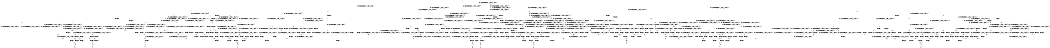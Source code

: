 digraph BCG {
size = "7, 10.5";
center = TRUE;
node [shape = circle];
0 [peripheries = 2];
0 -> 1 [label = "EX !0 !ATOMIC_EXCH_BRANCH (1, +1, TRUE, +0, 3, TRUE) !{}"];
0 -> 2 [label = "EX !2 !ATOMIC_EXCH_BRANCH (1, +1, TRUE, +1, 1, FALSE) !{}"];
0 -> 3 [label = "EX !1 !ATOMIC_EXCH_BRANCH (1, +0, TRUE, +0, 1, TRUE) !{}"];
1 -> 4 [label = "EX !2 !ATOMIC_EXCH_BRANCH (1, +1, TRUE, +1, 1, TRUE) !{0}"];
1 -> 5 [label = "EX !1 !ATOMIC_EXCH_BRANCH (1, +0, TRUE, +0, 1, FALSE) !{0}"];
1 -> 6 [label = "TERMINATE !0"];
2 -> 7 [label = "EX !0 !ATOMIC_EXCH_BRANCH (1, +1, TRUE, +0, 3, FALSE) !{0, 1, 2}"];
2 -> 8 [label = "EX !1 !ATOMIC_EXCH_BRANCH (1, +0, TRUE, +0, 1, FALSE) !{0, 1, 2}"];
2 -> 9 [label = "TERMINATE !2"];
2 -> 10 [label = "EX !0 !ATOMIC_EXCH_BRANCH (1, +1, TRUE, +0, 3, FALSE) !{0, 1, 2}"];
3 -> 11 [label = "EX !1 !ATOMIC_EXCH_BRANCH (1, +0, TRUE, +0, 1, TRUE) !{0, 1}"];
3 -> 12 [label = "EX !0 !ATOMIC_EXCH_BRANCH (1, +1, TRUE, +0, 3, TRUE) !{0, 1}"];
3 -> 13 [label = "EX !2 !ATOMIC_EXCH_BRANCH (1, +1, TRUE, +1, 1, FALSE) !{0, 1}"];
3 -> 14 [label = "EX !0 !ATOMIC_EXCH_BRANCH (1, +1, TRUE, +0, 3, TRUE) !{0, 1}"];
4 -> 15 [label = "EX !2 !ATOMIC_EXCH_BRANCH (1, +1, TRUE, +1, 1, TRUE) !{0, 1, 2}"];
4 -> 16 [label = "EX !1 !ATOMIC_EXCH_BRANCH (1, +0, TRUE, +0, 1, FALSE) !{0, 1, 2}"];
4 -> 17 [label = "TERMINATE !0"];
5 -> 18 [label = "EX !2 !ATOMIC_EXCH_BRANCH (1, +1, TRUE, +1, 1, FALSE) !{0, 1}"];
5 -> 19 [label = "TERMINATE !0"];
5 -> 20 [label = "TERMINATE !1"];
6 -> 21 [label = "EX !2 !ATOMIC_EXCH_BRANCH (1, +1, TRUE, +1, 1, TRUE) !{}"];
6 -> 22 [label = "EX !1 !ATOMIC_EXCH_BRANCH (1, +0, TRUE, +0, 1, FALSE) !{}"];
7 -> 7 [label = "EX !0 !ATOMIC_EXCH_BRANCH (1, +1, TRUE, +1, 2, TRUE) !{0, 1, 2}"];
7 -> 23 [label = "EX !1 !ATOMIC_EXCH_BRANCH (1, +0, TRUE, +0, 1, FALSE) !{0, 1, 2}"];
7 -> 24 [label = "TERMINATE !2"];
7 -> 10 [label = "EX !0 !ATOMIC_EXCH_BRANCH (1, +1, TRUE, +1, 2, TRUE) !{0, 1, 2}"];
8 -> 25 [label = "EX !0 !ATOMIC_EXCH_BRANCH (1, +1, TRUE, +0, 3, TRUE) !{0, 1, 2}"];
8 -> 26 [label = "TERMINATE !2"];
8 -> 27 [label = "TERMINATE !1"];
8 -> 28 [label = "EX !0 !ATOMIC_EXCH_BRANCH (1, +1, TRUE, +0, 3, TRUE) !{0, 1, 2}"];
9 -> 29 [label = "EX !0 !ATOMIC_EXCH_BRANCH (1, +1, TRUE, +0, 3, FALSE) !{0, 1}"];
9 -> 30 [label = "EX !1 !ATOMIC_EXCH_BRANCH (1, +0, TRUE, +0, 1, FALSE) !{0, 1}"];
9 -> 31 [label = "EX !0 !ATOMIC_EXCH_BRANCH (1, +1, TRUE, +0, 3, FALSE) !{0, 1}"];
10 -> 32 [label = "EX !1 !ATOMIC_EXCH_BRANCH (1, +0, TRUE, +0, 1, FALSE) !{0, 1, 2}"];
10 -> 10 [label = "EX !0 !ATOMIC_EXCH_BRANCH (1, +1, TRUE, +1, 2, TRUE) !{0, 1, 2}"];
10 -> 33 [label = "EX !1 !ATOMIC_EXCH_BRANCH (1, +0, TRUE, +0, 1, FALSE) !{0, 1, 2}"];
10 -> 34 [label = "TERMINATE !2"];
11 -> 11 [label = "EX !1 !ATOMIC_EXCH_BRANCH (1, +0, TRUE, +0, 1, TRUE) !{0, 1}"];
11 -> 12 [label = "EX !0 !ATOMIC_EXCH_BRANCH (1, +1, TRUE, +0, 3, TRUE) !{0, 1}"];
11 -> 13 [label = "EX !2 !ATOMIC_EXCH_BRANCH (1, +1, TRUE, +1, 1, FALSE) !{0, 1}"];
11 -> 14 [label = "EX !0 !ATOMIC_EXCH_BRANCH (1, +1, TRUE, +0, 3, TRUE) !{0, 1}"];
12 -> 35 [label = "EX !1 !ATOMIC_EXCH_BRANCH (1, +0, TRUE, +0, 1, FALSE) !{0, 1}"];
12 -> 36 [label = "EX !2 !ATOMIC_EXCH_BRANCH (1, +1, TRUE, +1, 1, TRUE) !{0, 1}"];
12 -> 37 [label = "TERMINATE !0"];
13 -> 8 [label = "EX !1 !ATOMIC_EXCH_BRANCH (1, +0, TRUE, +0, 1, FALSE) !{0, 1, 2}"];
13 -> 38 [label = "EX !0 !ATOMIC_EXCH_BRANCH (1, +1, TRUE, +0, 3, FALSE) !{0, 1, 2}"];
13 -> 39 [label = "TERMINATE !2"];
13 -> 40 [label = "EX !0 !ATOMIC_EXCH_BRANCH (1, +1, TRUE, +0, 3, FALSE) !{0, 1, 2}"];
14 -> 41 [label = "EX !1 !ATOMIC_EXCH_BRANCH (1, +0, TRUE, +0, 1, FALSE) !{0, 1}"];
14 -> 42 [label = "EX !1 !ATOMIC_EXCH_BRANCH (1, +0, TRUE, +0, 1, FALSE) !{0, 1}"];
14 -> 43 [label = "EX !2 !ATOMIC_EXCH_BRANCH (1, +1, TRUE, +1, 1, TRUE) !{0, 1}"];
14 -> 44 [label = "TERMINATE !0"];
15 -> 15 [label = "EX !2 !ATOMIC_EXCH_BRANCH (1, +1, TRUE, +1, 1, TRUE) !{0, 1, 2}"];
15 -> 16 [label = "EX !1 !ATOMIC_EXCH_BRANCH (1, +0, TRUE, +0, 1, FALSE) !{0, 1, 2}"];
15 -> 17 [label = "TERMINATE !0"];
16 -> 25 [label = "EX !2 !ATOMIC_EXCH_BRANCH (1, +1, TRUE, +1, 1, FALSE) !{0, 1, 2}"];
16 -> 45 [label = "TERMINATE !0"];
16 -> 46 [label = "TERMINATE !1"];
17 -> 47 [label = "EX !2 !ATOMIC_EXCH_BRANCH (1, +1, TRUE, +1, 1, TRUE) !{1, 2}"];
17 -> 48 [label = "EX !1 !ATOMIC_EXCH_BRANCH (1, +0, TRUE, +0, 1, FALSE) !{1, 2}"];
17 -> 49 [label = "EX !1 !ATOMIC_EXCH_BRANCH (1, +0, TRUE, +0, 1, FALSE) !{1, 2}"];
18 -> 50 [label = "TERMINATE !0"];
18 -> 51 [label = "TERMINATE !2"];
18 -> 52 [label = "TERMINATE !1"];
19 -> 53 [label = "EX !2 !ATOMIC_EXCH_BRANCH (1, +1, TRUE, +1, 1, FALSE) !{1}"];
19 -> 54 [label = "TERMINATE !1"];
20 -> 55 [label = "EX !2 !ATOMIC_EXCH_BRANCH (1, +1, TRUE, +1, 1, FALSE) !{0}"];
20 -> 54 [label = "TERMINATE !0"];
21 -> 47 [label = "EX !2 !ATOMIC_EXCH_BRANCH (1, +1, TRUE, +1, 1, TRUE) !{1, 2}"];
21 -> 48 [label = "EX !1 !ATOMIC_EXCH_BRANCH (1, +0, TRUE, +0, 1, FALSE) !{1, 2}"];
21 -> 49 [label = "EX !1 !ATOMIC_EXCH_BRANCH (1, +0, TRUE, +0, 1, FALSE) !{1, 2}"];
22 -> 53 [label = "EX !2 !ATOMIC_EXCH_BRANCH (1, +1, TRUE, +1, 1, FALSE) !{1}"];
22 -> 54 [label = "TERMINATE !1"];
23 -> 25 [label = "EX !0 !ATOMIC_EXCH_BRANCH (1, +1, TRUE, +1, 2, FALSE) !{0, 1, 2}"];
23 -> 56 [label = "TERMINATE !2"];
23 -> 57 [label = "TERMINATE !1"];
23 -> 28 [label = "EX !0 !ATOMIC_EXCH_BRANCH (1, +1, TRUE, +1, 2, FALSE) !{0, 1, 2}"];
24 -> 29 [label = "EX !0 !ATOMIC_EXCH_BRANCH (1, +1, TRUE, +1, 2, TRUE) !{0, 1}"];
24 -> 58 [label = "EX !1 !ATOMIC_EXCH_BRANCH (1, +0, TRUE, +0, 1, FALSE) !{0, 1}"];
24 -> 31 [label = "EX !0 !ATOMIC_EXCH_BRANCH (1, +1, TRUE, +1, 2, TRUE) !{0, 1}"];
25 -> 50 [label = "TERMINATE !0"];
25 -> 51 [label = "TERMINATE !2"];
25 -> 52 [label = "TERMINATE !1"];
26 -> 59 [label = "EX !0 !ATOMIC_EXCH_BRANCH (1, +1, TRUE, +0, 3, TRUE) !{0, 1}"];
26 -> 60 [label = "TERMINATE !1"];
26 -> 61 [label = "EX !0 !ATOMIC_EXCH_BRANCH (1, +1, TRUE, +0, 3, TRUE) !{0, 1}"];
27 -> 62 [label = "EX !0 !ATOMIC_EXCH_BRANCH (1, +1, TRUE, +0, 3, TRUE) !{0, 2}"];
27 -> 60 [label = "TERMINATE !2"];
27 -> 63 [label = "EX !0 !ATOMIC_EXCH_BRANCH (1, +1, TRUE, +0, 3, TRUE) !{0, 2}"];
28 -> 64 [label = "TERMINATE !0"];
28 -> 65 [label = "TERMINATE !2"];
28 -> 66 [label = "TERMINATE !1"];
29 -> 29 [label = "EX !0 !ATOMIC_EXCH_BRANCH (1, +1, TRUE, +1, 2, TRUE) !{0, 1}"];
29 -> 58 [label = "EX !1 !ATOMIC_EXCH_BRANCH (1, +0, TRUE, +0, 1, FALSE) !{0, 1}"];
29 -> 31 [label = "EX !0 !ATOMIC_EXCH_BRANCH (1, +1, TRUE, +1, 2, TRUE) !{0, 1}"];
30 -> 59 [label = "EX !0 !ATOMIC_EXCH_BRANCH (1, +1, TRUE, +0, 3, TRUE) !{0, 1}"];
30 -> 60 [label = "TERMINATE !1"];
30 -> 61 [label = "EX !0 !ATOMIC_EXCH_BRANCH (1, +1, TRUE, +0, 3, TRUE) !{0, 1}"];
31 -> 67 [label = "EX !1 !ATOMIC_EXCH_BRANCH (1, +0, TRUE, +0, 1, FALSE) !{0, 1}"];
31 -> 31 [label = "EX !0 !ATOMIC_EXCH_BRANCH (1, +1, TRUE, +1, 2, TRUE) !{0, 1}"];
31 -> 68 [label = "EX !1 !ATOMIC_EXCH_BRANCH (1, +0, TRUE, +0, 1, FALSE) !{0, 1}"];
32 -> 69 [label = "EX !0 !ATOMIC_EXCH_BRANCH (1, +1, TRUE, +1, 2, FALSE) !{0, 1, 2}"];
32 -> 70 [label = "TERMINATE !2"];
32 -> 71 [label = "TERMINATE !1"];
33 -> 28 [label = "EX !0 !ATOMIC_EXCH_BRANCH (1, +1, TRUE, +1, 2, FALSE) !{0, 1, 2}"];
33 -> 72 [label = "TERMINATE !2"];
33 -> 73 [label = "TERMINATE !1"];
34 -> 74 [label = "EX !0 !ATOMIC_EXCH_BRANCH (1, +1, TRUE, +1, 2, TRUE) !{0, 1}"];
34 -> 75 [label = "EX !1 !ATOMIC_EXCH_BRANCH (1, +0, TRUE, +0, 1, FALSE) !{0, 1}"];
35 -> 18 [label = "EX !2 !ATOMIC_EXCH_BRANCH (1, +1, TRUE, +1, 1, FALSE) !{0, 1}"];
35 -> 19 [label = "TERMINATE !0"];
35 -> 20 [label = "TERMINATE !1"];
36 -> 16 [label = "EX !1 !ATOMIC_EXCH_BRANCH (1, +0, TRUE, +0, 1, FALSE) !{0, 1, 2}"];
36 -> 76 [label = "EX !2 !ATOMIC_EXCH_BRANCH (1, +1, TRUE, +1, 1, TRUE) !{0, 1, 2}"];
36 -> 77 [label = "TERMINATE !0"];
37 -> 78 [label = "EX !1 !ATOMIC_EXCH_BRANCH (1, +0, TRUE, +0, 1, FALSE) !{1}"];
37 -> 79 [label = "EX !2 !ATOMIC_EXCH_BRANCH (1, +1, TRUE, +1, 1, TRUE) !{1}"];
37 -> 80 [label = "EX !1 !ATOMIC_EXCH_BRANCH (1, +0, TRUE, +0, 1, FALSE) !{1}"];
38 -> 38 [label = "EX !0 !ATOMIC_EXCH_BRANCH (1, +1, TRUE, +1, 2, TRUE) !{0, 1, 2}"];
38 -> 23 [label = "EX !1 !ATOMIC_EXCH_BRANCH (1, +0, TRUE, +0, 1, FALSE) !{0, 1, 2}"];
38 -> 81 [label = "TERMINATE !2"];
38 -> 40 [label = "EX !0 !ATOMIC_EXCH_BRANCH (1, +1, TRUE, +1, 2, TRUE) !{0, 1, 2}"];
39 -> 30 [label = "EX !1 !ATOMIC_EXCH_BRANCH (1, +0, TRUE, +0, 1, FALSE) !{0, 1}"];
39 -> 82 [label = "EX !0 !ATOMIC_EXCH_BRANCH (1, +1, TRUE, +0, 3, FALSE) !{0, 1}"];
39 -> 83 [label = "EX !0 !ATOMIC_EXCH_BRANCH (1, +1, TRUE, +0, 3, FALSE) !{0, 1}"];
40 -> 32 [label = "EX !1 !ATOMIC_EXCH_BRANCH (1, +0, TRUE, +0, 1, FALSE) !{0, 1, 2}"];
40 -> 40 [label = "EX !0 !ATOMIC_EXCH_BRANCH (1, +1, TRUE, +1, 2, TRUE) !{0, 1, 2}"];
40 -> 33 [label = "EX !1 !ATOMIC_EXCH_BRANCH (1, +0, TRUE, +0, 1, FALSE) !{0, 1, 2}"];
40 -> 84 [label = "TERMINATE !2"];
41 -> 85 [label = "EX !2 !ATOMIC_EXCH_BRANCH (1, +1, TRUE, +1, 1, FALSE) !{0, 1}"];
41 -> 86 [label = "TERMINATE !0"];
41 -> 87 [label = "TERMINATE !1"];
42 -> 88 [label = "EX !2 !ATOMIC_EXCH_BRANCH (1, +1, TRUE, +1, 1, FALSE) !{0, 1}"];
42 -> 89 [label = "TERMINATE !0"];
42 -> 90 [label = "TERMINATE !1"];
43 -> 91 [label = "EX !1 !ATOMIC_EXCH_BRANCH (1, +0, TRUE, +0, 1, FALSE) !{0, 1, 2}"];
43 -> 92 [label = "EX !2 !ATOMIC_EXCH_BRANCH (1, +1, TRUE, +1, 1, TRUE) !{0, 1, 2}"];
43 -> 93 [label = "TERMINATE !0"];
44 -> 94 [label = "EX !1 !ATOMIC_EXCH_BRANCH (1, +0, TRUE, +0, 1, FALSE) !{1}"];
44 -> 95 [label = "EX !2 !ATOMIC_EXCH_BRANCH (1, +1, TRUE, +1, 1, TRUE) !{1}"];
45 -> 96 [label = "EX !2 !ATOMIC_EXCH_BRANCH (1, +1, TRUE, +1, 1, FALSE) !{1, 2}"];
45 -> 97 [label = "TERMINATE !1"];
46 -> 62 [label = "EX !2 !ATOMIC_EXCH_BRANCH (1, +1, TRUE, +1, 1, FALSE) !{0, 2}"];
46 -> 97 [label = "TERMINATE !0"];
47 -> 47 [label = "EX !2 !ATOMIC_EXCH_BRANCH (1, +1, TRUE, +1, 1, TRUE) !{1, 2}"];
47 -> 48 [label = "EX !1 !ATOMIC_EXCH_BRANCH (1, +0, TRUE, +0, 1, FALSE) !{1, 2}"];
47 -> 49 [label = "EX !1 !ATOMIC_EXCH_BRANCH (1, +0, TRUE, +0, 1, FALSE) !{1, 2}"];
48 -> 96 [label = "EX !2 !ATOMIC_EXCH_BRANCH (1, +1, TRUE, +1, 1, FALSE) !{1, 2}"];
48 -> 97 [label = "TERMINATE !1"];
49 -> 98 [label = "EX !2 !ATOMIC_EXCH_BRANCH (1, +1, TRUE, +1, 1, FALSE) !{1, 2}"];
49 -> 99 [label = "EX !2 !ATOMIC_EXCH_BRANCH (1, +1, TRUE, +1, 1, FALSE) !{1, 2}"];
49 -> 100 [label = "TERMINATE !1"];
50 -> 101 [label = "TERMINATE !2"];
50 -> 102 [label = "TERMINATE !1"];
51 -> 101 [label = "TERMINATE !0"];
51 -> 103 [label = "TERMINATE !1"];
52 -> 102 [label = "TERMINATE !0"];
52 -> 103 [label = "TERMINATE !2"];
53 -> 101 [label = "TERMINATE !2"];
53 -> 102 [label = "TERMINATE !1"];
54 -> 104 [label = "EX !2 !ATOMIC_EXCH_BRANCH (1, +1, TRUE, +1, 1, FALSE) !{}"];
55 -> 102 [label = "TERMINATE !0"];
55 -> 103 [label = "TERMINATE !2"];
56 -> 59 [label = "EX !0 !ATOMIC_EXCH_BRANCH (1, +1, TRUE, +1, 2, FALSE) !{0, 1}"];
56 -> 105 [label = "TERMINATE !1"];
56 -> 61 [label = "EX !0 !ATOMIC_EXCH_BRANCH (1, +1, TRUE, +1, 2, FALSE) !{0, 1}"];
57 -> 62 [label = "EX !0 !ATOMIC_EXCH_BRANCH (1, +1, TRUE, +1, 2, FALSE) !{0, 2}"];
57 -> 105 [label = "TERMINATE !2"];
57 -> 63 [label = "EX !0 !ATOMIC_EXCH_BRANCH (1, +1, TRUE, +1, 2, FALSE) !{0, 2}"];
58 -> 59 [label = "EX !0 !ATOMIC_EXCH_BRANCH (1, +1, TRUE, +1, 2, FALSE) !{0, 1}"];
58 -> 105 [label = "TERMINATE !1"];
58 -> 61 [label = "EX !0 !ATOMIC_EXCH_BRANCH (1, +1, TRUE, +1, 2, FALSE) !{0, 1}"];
59 -> 101 [label = "TERMINATE !0"];
59 -> 103 [label = "TERMINATE !1"];
60 -> 106 [label = "EX !0 !ATOMIC_EXCH_BRANCH (1, +1, TRUE, +0, 3, TRUE) !{0}"];
60 -> 107 [label = "EX !0 !ATOMIC_EXCH_BRANCH (1, +1, TRUE, +0, 3, TRUE) !{0}"];
61 -> 108 [label = "TERMINATE !0"];
61 -> 109 [label = "TERMINATE !1"];
62 -> 102 [label = "TERMINATE !0"];
62 -> 103 [label = "TERMINATE !2"];
63 -> 110 [label = "TERMINATE !0"];
63 -> 111 [label = "TERMINATE !2"];
64 -> 112 [label = "TERMINATE !2"];
64 -> 113 [label = "TERMINATE !1"];
65 -> 112 [label = "TERMINATE !0"];
65 -> 114 [label = "TERMINATE !1"];
66 -> 113 [label = "TERMINATE !0"];
66 -> 114 [label = "TERMINATE !2"];
67 -> 115 [label = "EX !0 !ATOMIC_EXCH_BRANCH (1, +1, TRUE, +1, 2, FALSE) !{0, 1}"];
67 -> 116 [label = "TERMINATE !1"];
67 -> 61 [label = "EX !0 !ATOMIC_EXCH_BRANCH (1, +1, TRUE, +1, 2, FALSE) !{0, 1}"];
68 -> 61 [label = "EX !0 !ATOMIC_EXCH_BRANCH (1, +1, TRUE, +1, 2, FALSE) !{0, 1}"];
68 -> 117 [label = "TERMINATE !1"];
69 -> 118 [label = "TERMINATE !0"];
69 -> 119 [label = "TERMINATE !2"];
69 -> 120 [label = "TERMINATE !1"];
70 -> 121 [label = "EX !0 !ATOMIC_EXCH_BRANCH (1, +1, TRUE, +1, 2, FALSE) !{0, 1}"];
70 -> 122 [label = "TERMINATE !1"];
71 -> 123 [label = "EX !0 !ATOMIC_EXCH_BRANCH (1, +1, TRUE, +1, 2, FALSE) !{0, 2}"];
71 -> 122 [label = "TERMINATE !2"];
72 -> 124 [label = "EX !0 !ATOMIC_EXCH_BRANCH (1, +1, TRUE, +1, 2, FALSE) !{0, 1}"];
72 -> 125 [label = "TERMINATE !1"];
73 -> 126 [label = "EX !0 !ATOMIC_EXCH_BRANCH (1, +1, TRUE, +1, 2, FALSE) !{0, 2}"];
73 -> 125 [label = "TERMINATE !2"];
74 -> 74 [label = "EX !0 !ATOMIC_EXCH_BRANCH (1, +1, TRUE, +1, 2, TRUE) !{0, 1}"];
74 -> 75 [label = "EX !1 !ATOMIC_EXCH_BRANCH (1, +0, TRUE, +0, 1, FALSE) !{0, 1}"];
75 -> 124 [label = "EX !0 !ATOMIC_EXCH_BRANCH (1, +1, TRUE, +1, 2, FALSE) !{0, 1}"];
75 -> 125 [label = "TERMINATE !1"];
76 -> 16 [label = "EX !1 !ATOMIC_EXCH_BRANCH (1, +0, TRUE, +0, 1, FALSE) !{0, 1, 2}"];
76 -> 76 [label = "EX !2 !ATOMIC_EXCH_BRANCH (1, +1, TRUE, +1, 1, TRUE) !{0, 1, 2}"];
76 -> 77 [label = "TERMINATE !0"];
77 -> 48 [label = "EX !1 !ATOMIC_EXCH_BRANCH (1, +0, TRUE, +0, 1, FALSE) !{1, 2}"];
77 -> 127 [label = "EX !2 !ATOMIC_EXCH_BRANCH (1, +1, TRUE, +1, 1, TRUE) !{1, 2}"];
77 -> 49 [label = "EX !1 !ATOMIC_EXCH_BRANCH (1, +0, TRUE, +0, 1, FALSE) !{1, 2}"];
78 -> 53 [label = "EX !2 !ATOMIC_EXCH_BRANCH (1, +1, TRUE, +1, 1, FALSE) !{1}"];
78 -> 54 [label = "TERMINATE !1"];
79 -> 48 [label = "EX !1 !ATOMIC_EXCH_BRANCH (1, +0, TRUE, +0, 1, FALSE) !{1, 2}"];
79 -> 127 [label = "EX !2 !ATOMIC_EXCH_BRANCH (1, +1, TRUE, +1, 1, TRUE) !{1, 2}"];
79 -> 49 [label = "EX !1 !ATOMIC_EXCH_BRANCH (1, +0, TRUE, +0, 1, FALSE) !{1, 2}"];
80 -> 128 [label = "EX !2 !ATOMIC_EXCH_BRANCH (1, +1, TRUE, +1, 1, FALSE) !{1}"];
80 -> 129 [label = "TERMINATE !1"];
81 -> 82 [label = "EX !0 !ATOMIC_EXCH_BRANCH (1, +1, TRUE, +1, 2, TRUE) !{0, 1}"];
81 -> 58 [label = "EX !1 !ATOMIC_EXCH_BRANCH (1, +0, TRUE, +0, 1, FALSE) !{0, 1}"];
81 -> 83 [label = "EX !0 !ATOMIC_EXCH_BRANCH (1, +1, TRUE, +1, 2, TRUE) !{0, 1}"];
82 -> 82 [label = "EX !0 !ATOMIC_EXCH_BRANCH (1, +1, TRUE, +1, 2, TRUE) !{0, 1}"];
82 -> 58 [label = "EX !1 !ATOMIC_EXCH_BRANCH (1, +0, TRUE, +0, 1, FALSE) !{0, 1}"];
82 -> 83 [label = "EX !0 !ATOMIC_EXCH_BRANCH (1, +1, TRUE, +1, 2, TRUE) !{0, 1}"];
83 -> 67 [label = "EX !1 !ATOMIC_EXCH_BRANCH (1, +0, TRUE, +0, 1, FALSE) !{0, 1}"];
83 -> 83 [label = "EX !0 !ATOMIC_EXCH_BRANCH (1, +1, TRUE, +1, 2, TRUE) !{0, 1}"];
83 -> 68 [label = "EX !1 !ATOMIC_EXCH_BRANCH (1, +0, TRUE, +0, 1, FALSE) !{0, 1}"];
84 -> 130 [label = "EX !0 !ATOMIC_EXCH_BRANCH (1, +1, TRUE, +1, 2, TRUE) !{0, 1}"];
84 -> 75 [label = "EX !1 !ATOMIC_EXCH_BRANCH (1, +0, TRUE, +0, 1, FALSE) !{0, 1}"];
85 -> 131 [label = "TERMINATE !0"];
85 -> 132 [label = "TERMINATE !2"];
85 -> 133 [label = "TERMINATE !1"];
86 -> 134 [label = "EX !2 !ATOMIC_EXCH_BRANCH (1, +1, TRUE, +1, 1, FALSE) !{1}"];
86 -> 135 [label = "TERMINATE !1"];
87 -> 136 [label = "EX !2 !ATOMIC_EXCH_BRANCH (1, +1, TRUE, +1, 1, FALSE) !{0}"];
87 -> 135 [label = "TERMINATE !0"];
88 -> 137 [label = "TERMINATE !0"];
88 -> 138 [label = "TERMINATE !2"];
88 -> 139 [label = "TERMINATE !1"];
89 -> 140 [label = "EX !2 !ATOMIC_EXCH_BRANCH (1, +1, TRUE, +1, 1, FALSE) !{1}"];
89 -> 141 [label = "TERMINATE !1"];
90 -> 142 [label = "EX !2 !ATOMIC_EXCH_BRANCH (1, +1, TRUE, +1, 1, FALSE) !{0}"];
90 -> 141 [label = "TERMINATE !0"];
91 -> 143 [label = "EX !2 !ATOMIC_EXCH_BRANCH (1, +1, TRUE, +1, 1, FALSE) !{0, 1, 2}"];
91 -> 144 [label = "TERMINATE !0"];
91 -> 145 [label = "TERMINATE !1"];
92 -> 91 [label = "EX !1 !ATOMIC_EXCH_BRANCH (1, +0, TRUE, +0, 1, FALSE) !{0, 1, 2}"];
92 -> 92 [label = "EX !2 !ATOMIC_EXCH_BRANCH (1, +1, TRUE, +1, 1, TRUE) !{0, 1, 2}"];
92 -> 93 [label = "TERMINATE !0"];
93 -> 146 [label = "EX !1 !ATOMIC_EXCH_BRANCH (1, +0, TRUE, +0, 1, FALSE) !{1, 2}"];
93 -> 147 [label = "EX !2 !ATOMIC_EXCH_BRANCH (1, +1, TRUE, +1, 1, TRUE) !{1, 2}"];
94 -> 140 [label = "EX !2 !ATOMIC_EXCH_BRANCH (1, +1, TRUE, +1, 1, FALSE) !{1}"];
94 -> 141 [label = "TERMINATE !1"];
95 -> 146 [label = "EX !1 !ATOMIC_EXCH_BRANCH (1, +0, TRUE, +0, 1, FALSE) !{1, 2}"];
95 -> 147 [label = "EX !2 !ATOMIC_EXCH_BRANCH (1, +1, TRUE, +1, 1, TRUE) !{1, 2}"];
96 -> 101 [label = "TERMINATE !2"];
96 -> 102 [label = "TERMINATE !1"];
97 -> 148 [label = "EX !2 !ATOMIC_EXCH_BRANCH (1, +1, TRUE, +1, 1, FALSE) !{2}"];
97 -> 149 [label = "EX !2 !ATOMIC_EXCH_BRANCH (1, +1, TRUE, +1, 1, FALSE) !{2}"];
98 -> 150 [label = "TERMINATE !2"];
98 -> 151 [label = "TERMINATE !1"];
99 -> 152 [label = "TERMINATE !2"];
99 -> 153 [label = "TERMINATE !1"];
100 -> 154 [label = "EX !2 !ATOMIC_EXCH_BRANCH (1, +1, TRUE, +1, 1, FALSE) !{2}"];
101 -> 155 [label = "TERMINATE !1"];
102 -> 155 [label = "TERMINATE !2"];
103 -> 155 [label = "TERMINATE !0"];
104 -> 155 [label = "TERMINATE !2"];
105 -> 106 [label = "EX !0 !ATOMIC_EXCH_BRANCH (1, +1, TRUE, +1, 2, FALSE) !{0}"];
105 -> 107 [label = "EX !0 !ATOMIC_EXCH_BRANCH (1, +1, TRUE, +1, 2, FALSE) !{0}"];
106 -> 155 [label = "TERMINATE !0"];
107 -> 156 [label = "TERMINATE !0"];
108 -> 157 [label = "TERMINATE !1"];
109 -> 157 [label = "TERMINATE !0"];
110 -> 158 [label = "TERMINATE !2"];
111 -> 158 [label = "TERMINATE !0"];
112 -> 159 [label = "TERMINATE !1"];
113 -> 159 [label = "TERMINATE !2"];
114 -> 159 [label = "TERMINATE !0"];
115 -> 160 [label = "TERMINATE !0"];
115 -> 161 [label = "TERMINATE !1"];
116 -> 162 [label = "EX !0 !ATOMIC_EXCH_BRANCH (1, +1, TRUE, +1, 2, FALSE) !{0}"];
117 -> 163 [label = "EX !0 !ATOMIC_EXCH_BRANCH (1, +1, TRUE, +1, 2, FALSE) !{0}"];
118 -> 164 [label = "TERMINATE !2"];
118 -> 165 [label = "TERMINATE !1"];
119 -> 164 [label = "TERMINATE !0"];
119 -> 166 [label = "TERMINATE !1"];
120 -> 165 [label = "TERMINATE !0"];
120 -> 166 [label = "TERMINATE !2"];
121 -> 164 [label = "TERMINATE !0"];
121 -> 166 [label = "TERMINATE !1"];
122 -> 167 [label = "EX !0 !ATOMIC_EXCH_BRANCH (1, +1, TRUE, +1, 2, FALSE) !{0}"];
123 -> 165 [label = "TERMINATE !0"];
123 -> 166 [label = "TERMINATE !2"];
124 -> 112 [label = "TERMINATE !0"];
124 -> 114 [label = "TERMINATE !1"];
125 -> 168 [label = "EX !0 !ATOMIC_EXCH_BRANCH (1, +1, TRUE, +1, 2, FALSE) !{0}"];
126 -> 113 [label = "TERMINATE !0"];
126 -> 114 [label = "TERMINATE !2"];
127 -> 48 [label = "EX !1 !ATOMIC_EXCH_BRANCH (1, +0, TRUE, +0, 1, FALSE) !{1, 2}"];
127 -> 127 [label = "EX !2 !ATOMIC_EXCH_BRANCH (1, +1, TRUE, +1, 1, TRUE) !{1, 2}"];
127 -> 49 [label = "EX !1 !ATOMIC_EXCH_BRANCH (1, +0, TRUE, +0, 1, FALSE) !{1, 2}"];
128 -> 169 [label = "TERMINATE !2"];
128 -> 170 [label = "TERMINATE !1"];
129 -> 171 [label = "EX !2 !ATOMIC_EXCH_BRANCH (1, +1, TRUE, +1, 1, FALSE) !{}"];
130 -> 130 [label = "EX !0 !ATOMIC_EXCH_BRANCH (1, +1, TRUE, +1, 2, TRUE) !{0, 1}"];
130 -> 75 [label = "EX !1 !ATOMIC_EXCH_BRANCH (1, +0, TRUE, +0, 1, FALSE) !{0, 1}"];
131 -> 160 [label = "TERMINATE !2"];
131 -> 172 [label = "TERMINATE !1"];
132 -> 160 [label = "TERMINATE !0"];
132 -> 161 [label = "TERMINATE !1"];
133 -> 172 [label = "TERMINATE !0"];
133 -> 161 [label = "TERMINATE !2"];
134 -> 160 [label = "TERMINATE !2"];
134 -> 172 [label = "TERMINATE !1"];
135 -> 173 [label = "EX !2 !ATOMIC_EXCH_BRANCH (1, +1, TRUE, +1, 1, FALSE) !{}"];
136 -> 172 [label = "TERMINATE !0"];
136 -> 161 [label = "TERMINATE !2"];
137 -> 108 [label = "TERMINATE !2"];
137 -> 174 [label = "TERMINATE !1"];
138 -> 108 [label = "TERMINATE !0"];
138 -> 109 [label = "TERMINATE !1"];
139 -> 174 [label = "TERMINATE !0"];
139 -> 109 [label = "TERMINATE !2"];
140 -> 108 [label = "TERMINATE !2"];
140 -> 174 [label = "TERMINATE !1"];
141 -> 175 [label = "EX !2 !ATOMIC_EXCH_BRANCH (1, +1, TRUE, +1, 1, FALSE) !{}"];
142 -> 174 [label = "TERMINATE !0"];
142 -> 109 [label = "TERMINATE !2"];
143 -> 137 [label = "TERMINATE !0"];
143 -> 138 [label = "TERMINATE !2"];
143 -> 139 [label = "TERMINATE !1"];
144 -> 176 [label = "EX !2 !ATOMIC_EXCH_BRANCH (1, +1, TRUE, +1, 1, FALSE) !{1, 2}"];
144 -> 177 [label = "TERMINATE !1"];
145 -> 178 [label = "EX !2 !ATOMIC_EXCH_BRANCH (1, +1, TRUE, +1, 1, FALSE) !{0, 2}"];
145 -> 177 [label = "TERMINATE !0"];
146 -> 176 [label = "EX !2 !ATOMIC_EXCH_BRANCH (1, +1, TRUE, +1, 1, FALSE) !{1, 2}"];
146 -> 177 [label = "TERMINATE !1"];
147 -> 146 [label = "EX !1 !ATOMIC_EXCH_BRANCH (1, +0, TRUE, +0, 1, FALSE) !{1, 2}"];
147 -> 147 [label = "EX !2 !ATOMIC_EXCH_BRANCH (1, +1, TRUE, +1, 1, TRUE) !{1, 2}"];
148 -> 155 [label = "TERMINATE !2"];
149 -> 179 [label = "TERMINATE !2"];
150 -> 180 [label = "TERMINATE !1"];
151 -> 180 [label = "TERMINATE !2"];
152 -> 181 [label = "TERMINATE !1"];
153 -> 181 [label = "TERMINATE !2"];
154 -> 181 [label = "TERMINATE !2"];
155 -> 182 [label = "exit"];
156 -> 183 [label = "exit"];
157 -> 184 [label = "exit"];
158 -> 185 [label = "exit"];
159 -> 186 [label = "exit"];
160 -> 187 [label = "TERMINATE !1"];
161 -> 187 [label = "TERMINATE !0"];
162 -> 187 [label = "TERMINATE !0"];
163 -> 157 [label = "TERMINATE !0"];
164 -> 188 [label = "TERMINATE !1"];
165 -> 188 [label = "TERMINATE !2"];
166 -> 188 [label = "TERMINATE !0"];
167 -> 188 [label = "TERMINATE !0"];
168 -> 159 [label = "TERMINATE !0"];
169 -> 189 [label = "TERMINATE !1"];
170 -> 189 [label = "TERMINATE !2"];
171 -> 189 [label = "TERMINATE !2"];
172 -> 187 [label = "TERMINATE !2"];
173 -> 187 [label = "TERMINATE !2"];
174 -> 157 [label = "TERMINATE !2"];
175 -> 157 [label = "TERMINATE !2"];
176 -> 108 [label = "TERMINATE !2"];
176 -> 174 [label = "TERMINATE !1"];
177 -> 190 [label = "EX !2 !ATOMIC_EXCH_BRANCH (1, +1, TRUE, +1, 1, FALSE) !{2}"];
178 -> 174 [label = "TERMINATE !0"];
178 -> 109 [label = "TERMINATE !2"];
179 -> 191 [label = "exit"];
180 -> 192 [label = "exit"];
181 -> 193 [label = "exit"];
187 -> 194 [label = "exit"];
188 -> 195 [label = "exit"];
189 -> 196 [label = "exit"];
190 -> 157 [label = "TERMINATE !2"];
}
